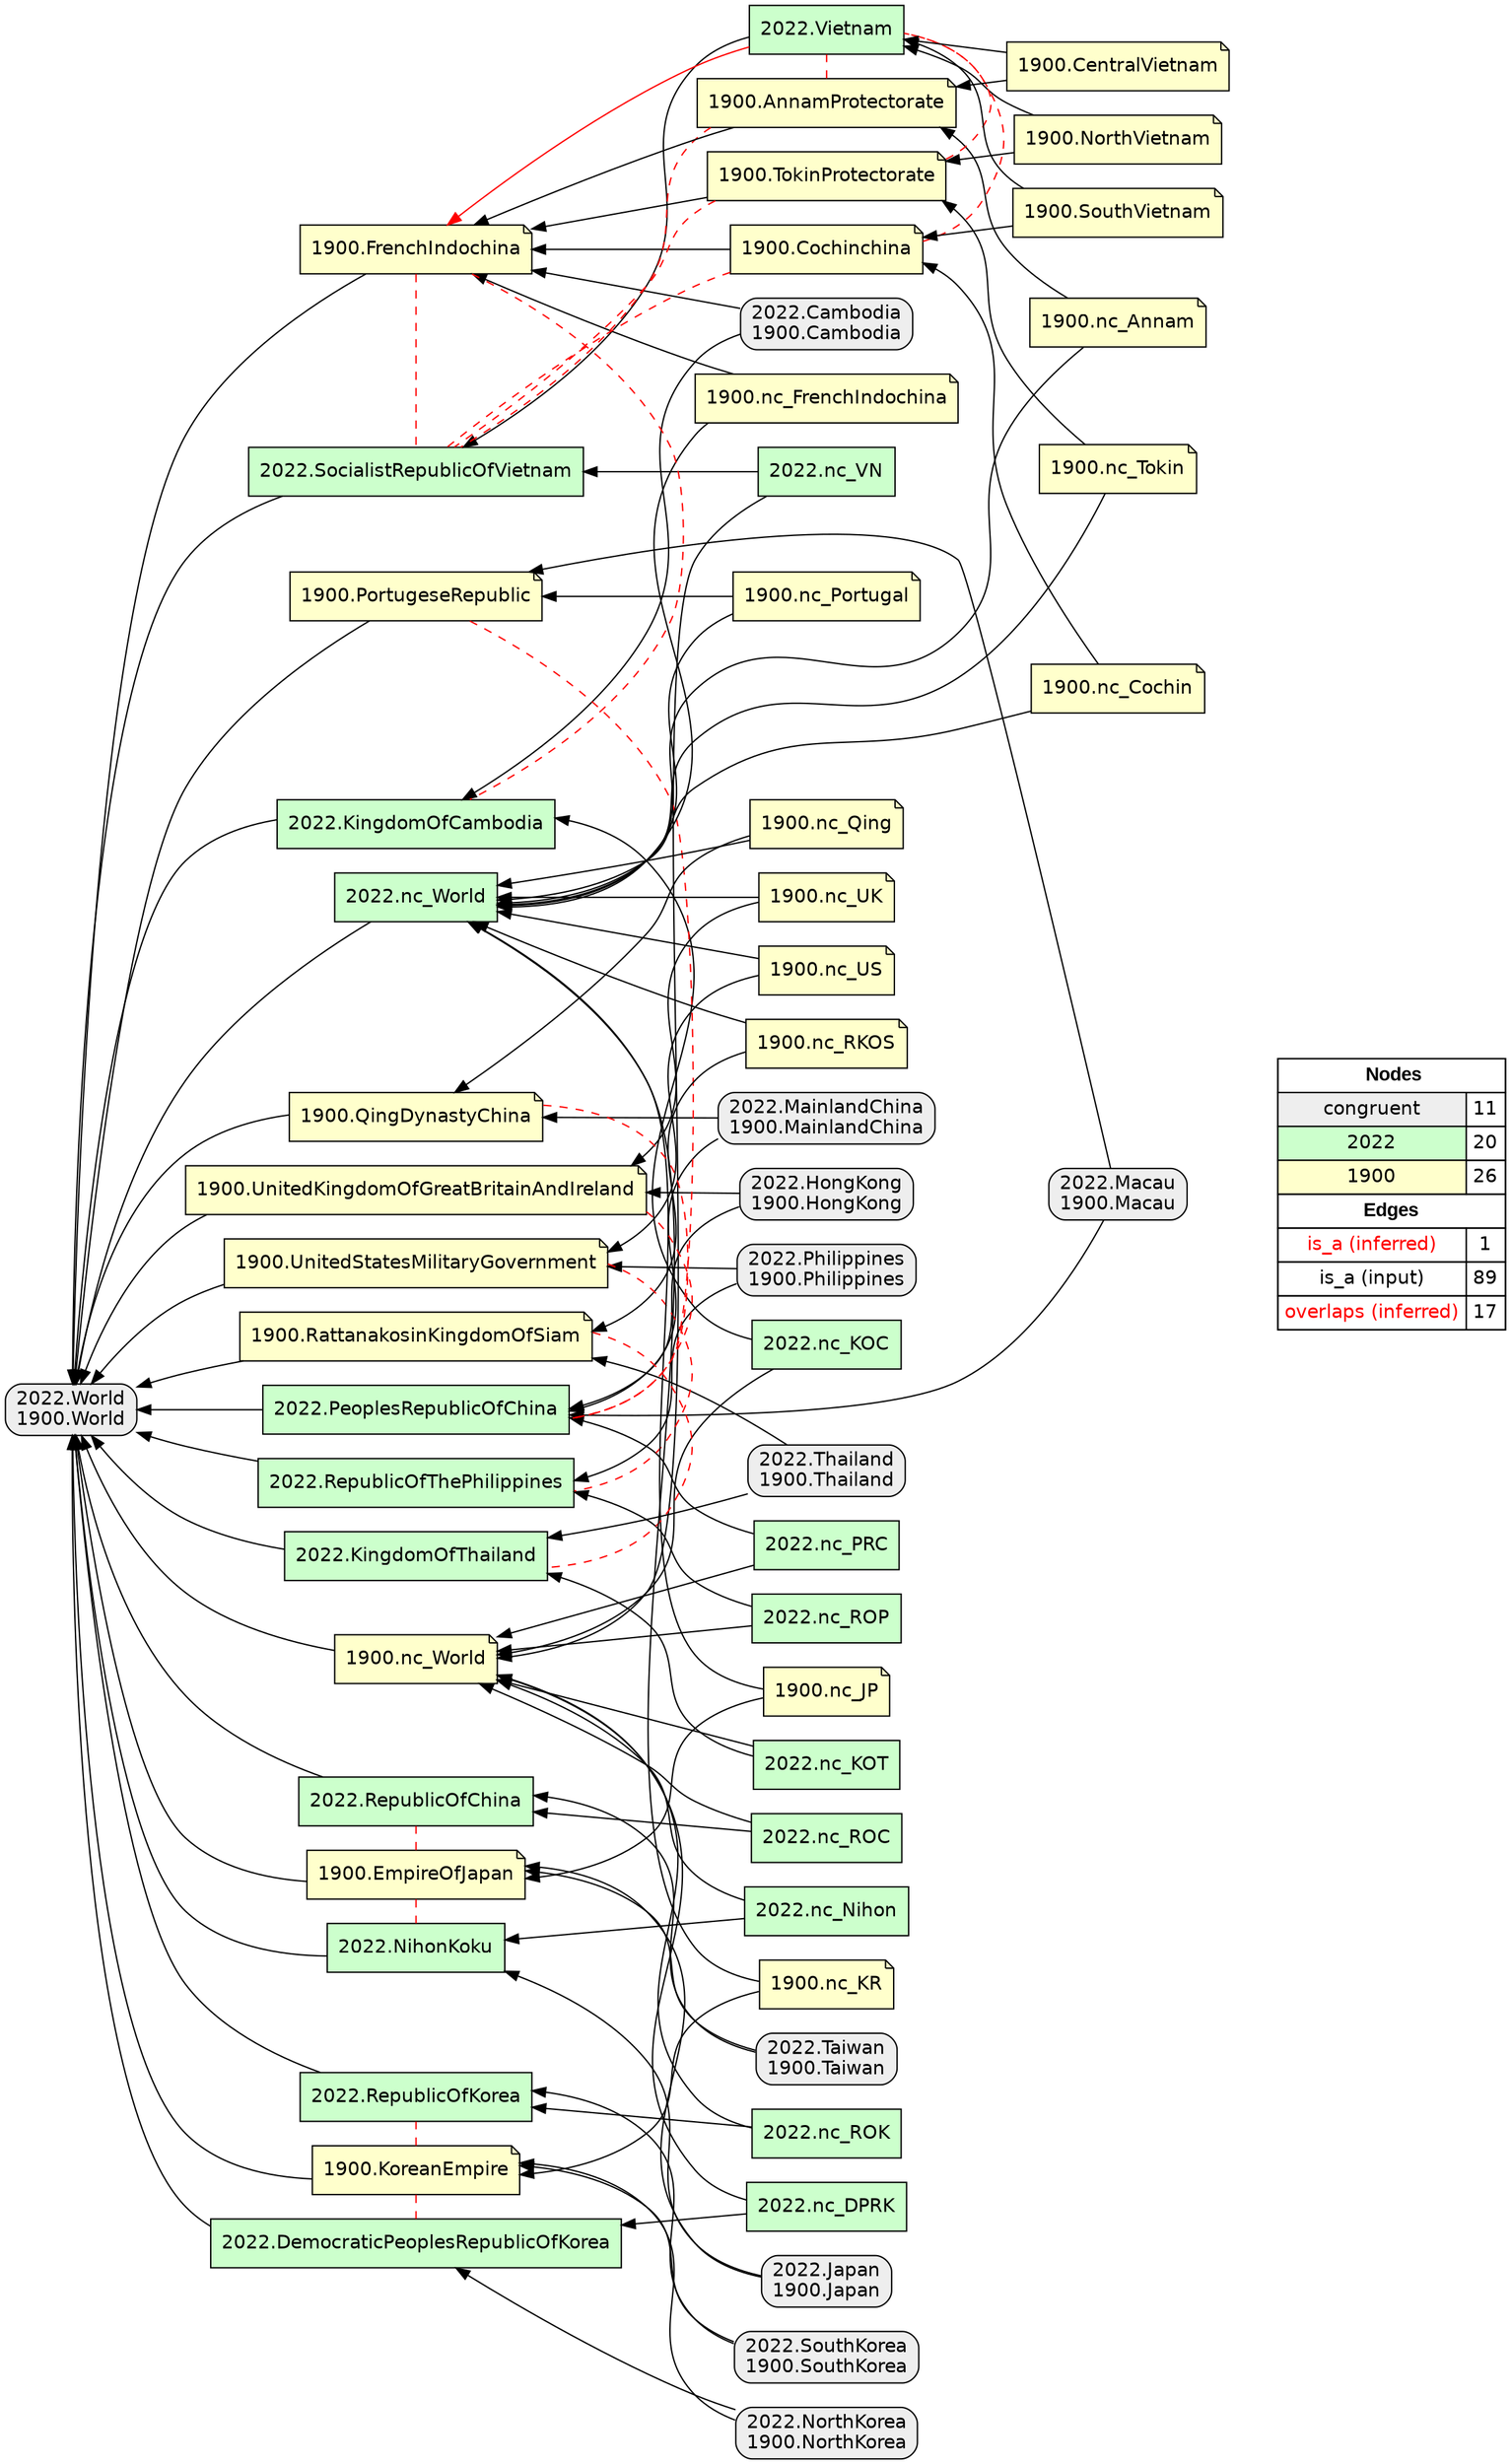 digraph{
rankdir=RL
node[shape=box style="filled,rounded" fillcolor="#EEEEEE" fontname="helvetica"] 
"2022.Macau\n1900.Macau"
"2022.Thailand\n1900.Thailand"
"2022.NorthKorea\n1900.NorthKorea"
"2022.World\n1900.World"
"2022.HongKong\n1900.HongKong"
"2022.Japan\n1900.Japan"
"2022.Cambodia\n1900.Cambodia"
"2022.Philippines\n1900.Philippines"
"2022.MainlandChina\n1900.MainlandChina"
"2022.SouthKorea\n1900.SouthKorea"
"2022.Taiwan\n1900.Taiwan"
node[shape=box style=filled fillcolor="#CCFFCC" fontname="helvetica"] 
"2022.nc_VN"
"2022.SocialistRepublicOfVietnam"
"2022.nc_World"
"2022.PeoplesRepublicOfChina"
"2022.nc_ROC"
"2022.nc_DPRK"
"2022.RepublicOfChina"
"2022.RepublicOfThePhilippines"
"2022.nc_Nihon"
"2022.Vietnam"
"2022.NihonKoku"
"2022.KingdomOfThailand"
"2022.nc_PRC"
"2022.RepublicOfKorea"
"2022.nc_ROK"
"2022.nc_KOC"
"2022.DemocraticPeoplesRepublicOfKorea"
"2022.nc_KOT"
"2022.nc_ROP"
"2022.KingdomOfCambodia"
node[shape=note style=filled fillcolor="#FFFFCC" fontname="helvetica"] 
"1900.PortugeseRepublic"
"1900.nc_Qing"
"1900.nc_RKOS"
"1900.nc_FrenchIndochina"
"1900.KoreanEmpire"
"1900.UnitedStatesMilitaryGovernment"
"1900.nc_World"
"1900.nc_JP"
"1900.nc_Annam"
"1900.nc_Tokin"
"1900.EmpireOfJapan"
"1900.Cochinchina"
"1900.nc_Cochin"
"1900.FrenchIndochina"
"1900.nc_Portugal"
"1900.RattanakosinKingdomOfSiam"
"1900.nc_UK"
"1900.NorthVietnam"
"1900.nc_US"
"1900.TokinProtectorate"
"1900.CentralVietnam"
"1900.QingDynastyChina"
"1900.nc_KR"
"1900.AnnamProtectorate"
"1900.SouthVietnam"
"1900.UnitedKingdomOfGreatBritainAndIreland"
edge[arrowhead=normal style=solid color="#FF0000" constraint=true penwidth=1]
"2022.Vietnam" -> "1900.FrenchIndochina"
edge[arrowhead=normal style=solid color="#000000" constraint=true penwidth=1]
"2022.Macau\n1900.Macau" -> "2022.PeoplesRepublicOfChina"
"1900.nc_Portugal" -> "2022.nc_World"
"2022.nc_ROK" -> "1900.nc_World"
"2022.HongKong\n1900.HongKong" -> "1900.UnitedKingdomOfGreatBritainAndIreland"
"2022.nc_VN" -> "2022.SocialistRepublicOfVietnam"
"1900.nc_Qing" -> "1900.QingDynastyChina"
"1900.CentralVietnam" -> "2022.Vietnam"
"2022.SouthKorea\n1900.SouthKorea" -> "2022.RepublicOfKorea"
"2022.Japan\n1900.Japan" -> "1900.EmpireOfJapan"
"2022.Taiwan\n1900.Taiwan" -> "1900.EmpireOfJapan"
"1900.PortugeseRepublic" -> "2022.World\n1900.World"
"1900.nc_US" -> "2022.nc_World"
"1900.nc_Qing" -> "2022.nc_World"
"2022.nc_ROC" -> "2022.RepublicOfChina"
"1900.CentralVietnam" -> "1900.AnnamProtectorate"
"2022.Taiwan\n1900.Taiwan" -> "2022.RepublicOfChina"
"2022.nc_DPRK" -> "2022.DemocraticPeoplesRepublicOfKorea"
"1900.nc_RKOS" -> "1900.RattanakosinKingdomOfSiam"
"2022.KingdomOfThailand" -> "2022.World\n1900.World"
"2022.nc_Nihon" -> "2022.NihonKoku"
"1900.SouthVietnam" -> "2022.Vietnam"
"2022.Philippines\n1900.Philippines" -> "2022.RepublicOfThePhilippines"
"2022.nc_KOT" -> "2022.KingdomOfThailand"
"2022.SouthKorea\n1900.SouthKorea" -> "1900.KoreanEmpire"
"2022.nc_VN" -> "1900.nc_World"
"1900.nc_Tokin" -> "1900.TokinProtectorate"
"1900.nc_KR" -> "1900.KoreanEmpire"
"1900.NorthVietnam" -> "1900.TokinProtectorate"
"2022.Cambodia\n1900.Cambodia" -> "1900.FrenchIndochina"
"2022.NorthKorea\n1900.NorthKorea" -> "1900.KoreanEmpire"
"2022.Japan\n1900.Japan" -> "2022.NihonKoku"
"2022.nc_World" -> "2022.World\n1900.World"
"1900.nc_UK" -> "2022.nc_World"
"1900.nc_Cochin" -> "1900.Cochinchina"
"2022.nc_ROC" -> "1900.nc_World"
"1900.nc_US" -> "1900.UnitedStatesMilitaryGovernment"
"1900.UnitedStatesMilitaryGovernment" -> "2022.World\n1900.World"
"2022.MainlandChina\n1900.MainlandChina" -> "1900.QingDynastyChina"
"2022.RepublicOfThePhilippines" -> "2022.World\n1900.World"
"2022.RepublicOfKorea" -> "2022.World\n1900.World"
"2022.KingdomOfCambodia" -> "2022.World\n1900.World"
"1900.nc_JP" -> "2022.nc_World"
"2022.Cambodia\n1900.Cambodia" -> "2022.KingdomOfCambodia"
"2022.Thailand\n1900.Thailand" -> "2022.KingdomOfThailand"
"1900.EmpireOfJapan" -> "2022.World\n1900.World"
"1900.nc_Portugal" -> "1900.PortugeseRepublic"
"1900.nc_World" -> "2022.World\n1900.World"
"1900.TokinProtectorate" -> "1900.FrenchIndochina"
"1900.nc_UK" -> "1900.UnitedKingdomOfGreatBritainAndIreland"
"1900.nc_KR" -> "2022.nc_World"
"2022.MainlandChina\n1900.MainlandChina" -> "2022.PeoplesRepublicOfChina"
"2022.nc_ROK" -> "2022.RepublicOfKorea"
"1900.UnitedKingdomOfGreatBritainAndIreland" -> "2022.World\n1900.World"
"2022.nc_ROP" -> "2022.RepublicOfThePhilippines"
"1900.QingDynastyChina" -> "2022.World\n1900.World"
"2022.nc_ROP" -> "1900.nc_World"
"2022.SocialistRepublicOfVietnam" -> "2022.World\n1900.World"
"1900.KoreanEmpire" -> "2022.World\n1900.World"
"2022.nc_KOC" -> "1900.nc_World"
"1900.RattanakosinKingdomOfSiam" -> "2022.World\n1900.World"
"2022.NihonKoku" -> "2022.World\n1900.World"
"1900.AnnamProtectorate" -> "1900.FrenchIndochina"
"2022.nc_PRC" -> "1900.nc_World"
"1900.NorthVietnam" -> "2022.Vietnam"
"2022.Vietnam" -> "2022.SocialistRepublicOfVietnam"
"2022.NorthKorea\n1900.NorthKorea" -> "2022.DemocraticPeoplesRepublicOfKorea"
"1900.nc_JP" -> "1900.EmpireOfJapan"
"2022.nc_Nihon" -> "1900.nc_World"
"1900.nc_FrenchIndochina" -> "2022.nc_World"
"2022.DemocraticPeoplesRepublicOfKorea" -> "2022.World\n1900.World"
"1900.Cochinchina" -> "1900.FrenchIndochina"
"2022.nc_DPRK" -> "1900.nc_World"
"2022.nc_KOT" -> "1900.nc_World"
"1900.SouthVietnam" -> "1900.Cochinchina"
"1900.nc_Tokin" -> "2022.nc_World"
"2022.HongKong\n1900.HongKong" -> "2022.PeoplesRepublicOfChina"
"1900.nc_RKOS" -> "2022.nc_World"
"2022.PeoplesRepublicOfChina" -> "2022.World\n1900.World"
"2022.Thailand\n1900.Thailand" -> "1900.RattanakosinKingdomOfSiam"
"1900.nc_Cochin" -> "2022.nc_World"
"1900.FrenchIndochina" -> "2022.World\n1900.World"
"1900.nc_Annam" -> "1900.AnnamProtectorate"
"1900.nc_Annam" -> "2022.nc_World"
"1900.nc_FrenchIndochina" -> "1900.FrenchIndochina"
"2022.Macau\n1900.Macau" -> "1900.PortugeseRepublic"
"2022.nc_KOC" -> "2022.KingdomOfCambodia"
"2022.RepublicOfChina" -> "2022.World\n1900.World"
"2022.Philippines\n1900.Philippines" -> "1900.UnitedStatesMilitaryGovernment"
"2022.nc_PRC" -> "2022.PeoplesRepublicOfChina"
edge[arrowhead=normal style=dotted color="#000000" constraint=true penwidth=1]
edge[arrowhead=none style=dashed color="#FF0000" constraint=false penwidth=1]
"1900.KoreanEmpire" -> "2022.DemocraticPeoplesRepublicOfKorea"
"1900.PortugeseRepublic" -> "2022.PeoplesRepublicOfChina"
"1900.TokinProtectorate" -> "2022.SocialistRepublicOfVietnam"
"1900.AnnamProtectorate" -> "2022.Vietnam"
"1900.EmpireOfJapan" -> "2022.NihonKoku"
"1900.FrenchIndochina" -> "2022.KingdomOfCambodia"
"1900.KoreanEmpire" -> "2022.RepublicOfKorea"
"1900.EmpireOfJapan" -> "2022.RepublicOfChina"
"1900.Cochinchina" -> "2022.Vietnam"
"1900.AnnamProtectorate" -> "2022.SocialistRepublicOfVietnam"
"1900.UnitedKingdomOfGreatBritainAndIreland" -> "2022.PeoplesRepublicOfChina"
"1900.QingDynastyChina" -> "2022.PeoplesRepublicOfChina"
"1900.UnitedStatesMilitaryGovernment" -> "2022.RepublicOfThePhilippines"
"1900.RattanakosinKingdomOfSiam" -> "2022.KingdomOfThailand"
"1900.Cochinchina" -> "2022.SocialistRepublicOfVietnam"
"1900.TokinProtectorate" -> "2022.Vietnam"
"1900.FrenchIndochina" -> "2022.SocialistRepublicOfVietnam"
node[shape=box] 
{rank=source Legend [fillcolor= white margin=0 label=< 
 <TABLE BORDER="0" CELLBORDER="1" CELLSPACING="0" CELLPADDING="4"> 
<TR> <TD COLSPAN="2"><font face="Arial Black"> Nodes</font></TD> </TR> 
<TR> 
 <TD bgcolor="#EEEEEE" fontname="helvetica">congruent</TD> 
 <TD>11</TD> 
 </TR> 
<TR> 
 <TD bgcolor="#CCFFCC" fontname="helvetica">2022</TD> 
 <TD>20</TD> 
 </TR> 
<TR> 
 <TD bgcolor="#FFFFCC" fontname="helvetica">1900</TD> 
 <TD>26</TD> 
 </TR> 
<TR> <TD COLSPAN="2"><font face = "Arial Black"> Edges </font></TD> </TR> 
<TR> 
 <TD><font color ="#FF0000">is_a (inferred)</font></TD><TD>1</TD>
</TR>
<TR> 
 <TD><font color ="#000000">is_a (input)</font></TD><TD>89</TD>
</TR>
<TR> 
 <TD><font color ="#FF0000">overlaps (inferred)</font></TD><TD>17</TD>
</TR>
</TABLE> 
 >] } 
}